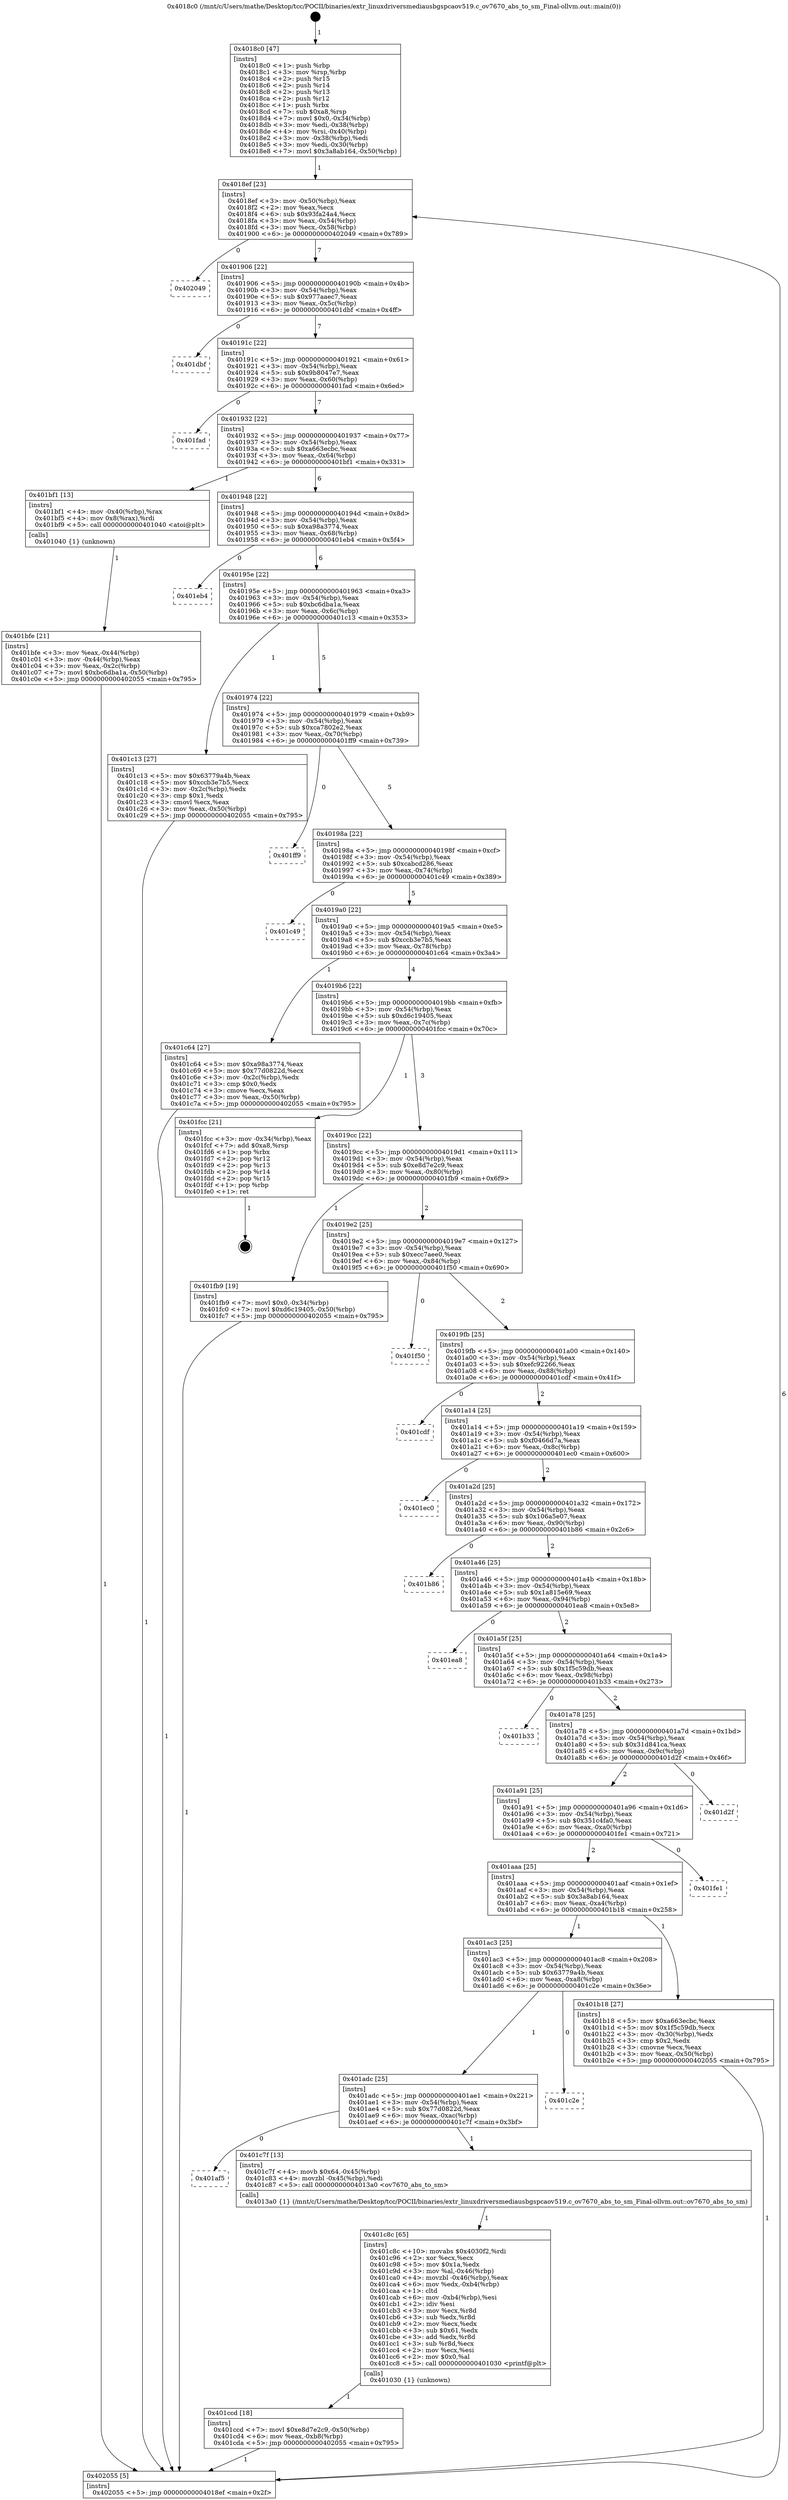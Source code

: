 digraph "0x4018c0" {
  label = "0x4018c0 (/mnt/c/Users/mathe/Desktop/tcc/POCII/binaries/extr_linuxdriversmediausbgspcaov519.c_ov7670_abs_to_sm_Final-ollvm.out::main(0))"
  labelloc = "t"
  node[shape=record]

  Entry [label="",width=0.3,height=0.3,shape=circle,fillcolor=black,style=filled]
  "0x4018ef" [label="{
     0x4018ef [23]\l
     | [instrs]\l
     &nbsp;&nbsp;0x4018ef \<+3\>: mov -0x50(%rbp),%eax\l
     &nbsp;&nbsp;0x4018f2 \<+2\>: mov %eax,%ecx\l
     &nbsp;&nbsp;0x4018f4 \<+6\>: sub $0x93fa24a4,%ecx\l
     &nbsp;&nbsp;0x4018fa \<+3\>: mov %eax,-0x54(%rbp)\l
     &nbsp;&nbsp;0x4018fd \<+3\>: mov %ecx,-0x58(%rbp)\l
     &nbsp;&nbsp;0x401900 \<+6\>: je 0000000000402049 \<main+0x789\>\l
  }"]
  "0x402049" [label="{
     0x402049\l
  }", style=dashed]
  "0x401906" [label="{
     0x401906 [22]\l
     | [instrs]\l
     &nbsp;&nbsp;0x401906 \<+5\>: jmp 000000000040190b \<main+0x4b\>\l
     &nbsp;&nbsp;0x40190b \<+3\>: mov -0x54(%rbp),%eax\l
     &nbsp;&nbsp;0x40190e \<+5\>: sub $0x977aaec7,%eax\l
     &nbsp;&nbsp;0x401913 \<+3\>: mov %eax,-0x5c(%rbp)\l
     &nbsp;&nbsp;0x401916 \<+6\>: je 0000000000401dbf \<main+0x4ff\>\l
  }"]
  Exit [label="",width=0.3,height=0.3,shape=circle,fillcolor=black,style=filled,peripheries=2]
  "0x401dbf" [label="{
     0x401dbf\l
  }", style=dashed]
  "0x40191c" [label="{
     0x40191c [22]\l
     | [instrs]\l
     &nbsp;&nbsp;0x40191c \<+5\>: jmp 0000000000401921 \<main+0x61\>\l
     &nbsp;&nbsp;0x401921 \<+3\>: mov -0x54(%rbp),%eax\l
     &nbsp;&nbsp;0x401924 \<+5\>: sub $0x9b8047e7,%eax\l
     &nbsp;&nbsp;0x401929 \<+3\>: mov %eax,-0x60(%rbp)\l
     &nbsp;&nbsp;0x40192c \<+6\>: je 0000000000401fad \<main+0x6ed\>\l
  }"]
  "0x401ccd" [label="{
     0x401ccd [18]\l
     | [instrs]\l
     &nbsp;&nbsp;0x401ccd \<+7\>: movl $0xe8d7e2c9,-0x50(%rbp)\l
     &nbsp;&nbsp;0x401cd4 \<+6\>: mov %eax,-0xb8(%rbp)\l
     &nbsp;&nbsp;0x401cda \<+5\>: jmp 0000000000402055 \<main+0x795\>\l
  }"]
  "0x401fad" [label="{
     0x401fad\l
  }", style=dashed]
  "0x401932" [label="{
     0x401932 [22]\l
     | [instrs]\l
     &nbsp;&nbsp;0x401932 \<+5\>: jmp 0000000000401937 \<main+0x77\>\l
     &nbsp;&nbsp;0x401937 \<+3\>: mov -0x54(%rbp),%eax\l
     &nbsp;&nbsp;0x40193a \<+5\>: sub $0xa663ecbc,%eax\l
     &nbsp;&nbsp;0x40193f \<+3\>: mov %eax,-0x64(%rbp)\l
     &nbsp;&nbsp;0x401942 \<+6\>: je 0000000000401bf1 \<main+0x331\>\l
  }"]
  "0x401c8c" [label="{
     0x401c8c [65]\l
     | [instrs]\l
     &nbsp;&nbsp;0x401c8c \<+10\>: movabs $0x4030f2,%rdi\l
     &nbsp;&nbsp;0x401c96 \<+2\>: xor %ecx,%ecx\l
     &nbsp;&nbsp;0x401c98 \<+5\>: mov $0x1a,%edx\l
     &nbsp;&nbsp;0x401c9d \<+3\>: mov %al,-0x46(%rbp)\l
     &nbsp;&nbsp;0x401ca0 \<+4\>: movzbl -0x46(%rbp),%eax\l
     &nbsp;&nbsp;0x401ca4 \<+6\>: mov %edx,-0xb4(%rbp)\l
     &nbsp;&nbsp;0x401caa \<+1\>: cltd\l
     &nbsp;&nbsp;0x401cab \<+6\>: mov -0xb4(%rbp),%esi\l
     &nbsp;&nbsp;0x401cb1 \<+2\>: idiv %esi\l
     &nbsp;&nbsp;0x401cb3 \<+3\>: mov %ecx,%r8d\l
     &nbsp;&nbsp;0x401cb6 \<+3\>: sub %edx,%r8d\l
     &nbsp;&nbsp;0x401cb9 \<+2\>: mov %ecx,%edx\l
     &nbsp;&nbsp;0x401cbb \<+3\>: sub $0x61,%edx\l
     &nbsp;&nbsp;0x401cbe \<+3\>: add %edx,%r8d\l
     &nbsp;&nbsp;0x401cc1 \<+3\>: sub %r8d,%ecx\l
     &nbsp;&nbsp;0x401cc4 \<+2\>: mov %ecx,%esi\l
     &nbsp;&nbsp;0x401cc6 \<+2\>: mov $0x0,%al\l
     &nbsp;&nbsp;0x401cc8 \<+5\>: call 0000000000401030 \<printf@plt\>\l
     | [calls]\l
     &nbsp;&nbsp;0x401030 \{1\} (unknown)\l
  }"]
  "0x401bf1" [label="{
     0x401bf1 [13]\l
     | [instrs]\l
     &nbsp;&nbsp;0x401bf1 \<+4\>: mov -0x40(%rbp),%rax\l
     &nbsp;&nbsp;0x401bf5 \<+4\>: mov 0x8(%rax),%rdi\l
     &nbsp;&nbsp;0x401bf9 \<+5\>: call 0000000000401040 \<atoi@plt\>\l
     | [calls]\l
     &nbsp;&nbsp;0x401040 \{1\} (unknown)\l
  }"]
  "0x401948" [label="{
     0x401948 [22]\l
     | [instrs]\l
     &nbsp;&nbsp;0x401948 \<+5\>: jmp 000000000040194d \<main+0x8d\>\l
     &nbsp;&nbsp;0x40194d \<+3\>: mov -0x54(%rbp),%eax\l
     &nbsp;&nbsp;0x401950 \<+5\>: sub $0xa98a3774,%eax\l
     &nbsp;&nbsp;0x401955 \<+3\>: mov %eax,-0x68(%rbp)\l
     &nbsp;&nbsp;0x401958 \<+6\>: je 0000000000401eb4 \<main+0x5f4\>\l
  }"]
  "0x401af5" [label="{
     0x401af5\l
  }", style=dashed]
  "0x401eb4" [label="{
     0x401eb4\l
  }", style=dashed]
  "0x40195e" [label="{
     0x40195e [22]\l
     | [instrs]\l
     &nbsp;&nbsp;0x40195e \<+5\>: jmp 0000000000401963 \<main+0xa3\>\l
     &nbsp;&nbsp;0x401963 \<+3\>: mov -0x54(%rbp),%eax\l
     &nbsp;&nbsp;0x401966 \<+5\>: sub $0xbc6dba1a,%eax\l
     &nbsp;&nbsp;0x40196b \<+3\>: mov %eax,-0x6c(%rbp)\l
     &nbsp;&nbsp;0x40196e \<+6\>: je 0000000000401c13 \<main+0x353\>\l
  }"]
  "0x401c7f" [label="{
     0x401c7f [13]\l
     | [instrs]\l
     &nbsp;&nbsp;0x401c7f \<+4\>: movb $0x64,-0x45(%rbp)\l
     &nbsp;&nbsp;0x401c83 \<+4\>: movzbl -0x45(%rbp),%edi\l
     &nbsp;&nbsp;0x401c87 \<+5\>: call 00000000004013a0 \<ov7670_abs_to_sm\>\l
     | [calls]\l
     &nbsp;&nbsp;0x4013a0 \{1\} (/mnt/c/Users/mathe/Desktop/tcc/POCII/binaries/extr_linuxdriversmediausbgspcaov519.c_ov7670_abs_to_sm_Final-ollvm.out::ov7670_abs_to_sm)\l
  }"]
  "0x401c13" [label="{
     0x401c13 [27]\l
     | [instrs]\l
     &nbsp;&nbsp;0x401c13 \<+5\>: mov $0x63779a4b,%eax\l
     &nbsp;&nbsp;0x401c18 \<+5\>: mov $0xccb3e7b5,%ecx\l
     &nbsp;&nbsp;0x401c1d \<+3\>: mov -0x2c(%rbp),%edx\l
     &nbsp;&nbsp;0x401c20 \<+3\>: cmp $0x1,%edx\l
     &nbsp;&nbsp;0x401c23 \<+3\>: cmovl %ecx,%eax\l
     &nbsp;&nbsp;0x401c26 \<+3\>: mov %eax,-0x50(%rbp)\l
     &nbsp;&nbsp;0x401c29 \<+5\>: jmp 0000000000402055 \<main+0x795\>\l
  }"]
  "0x401974" [label="{
     0x401974 [22]\l
     | [instrs]\l
     &nbsp;&nbsp;0x401974 \<+5\>: jmp 0000000000401979 \<main+0xb9\>\l
     &nbsp;&nbsp;0x401979 \<+3\>: mov -0x54(%rbp),%eax\l
     &nbsp;&nbsp;0x40197c \<+5\>: sub $0xca7802e2,%eax\l
     &nbsp;&nbsp;0x401981 \<+3\>: mov %eax,-0x70(%rbp)\l
     &nbsp;&nbsp;0x401984 \<+6\>: je 0000000000401ff9 \<main+0x739\>\l
  }"]
  "0x401adc" [label="{
     0x401adc [25]\l
     | [instrs]\l
     &nbsp;&nbsp;0x401adc \<+5\>: jmp 0000000000401ae1 \<main+0x221\>\l
     &nbsp;&nbsp;0x401ae1 \<+3\>: mov -0x54(%rbp),%eax\l
     &nbsp;&nbsp;0x401ae4 \<+5\>: sub $0x77d0822d,%eax\l
     &nbsp;&nbsp;0x401ae9 \<+6\>: mov %eax,-0xac(%rbp)\l
     &nbsp;&nbsp;0x401aef \<+6\>: je 0000000000401c7f \<main+0x3bf\>\l
  }"]
  "0x401ff9" [label="{
     0x401ff9\l
  }", style=dashed]
  "0x40198a" [label="{
     0x40198a [22]\l
     | [instrs]\l
     &nbsp;&nbsp;0x40198a \<+5\>: jmp 000000000040198f \<main+0xcf\>\l
     &nbsp;&nbsp;0x40198f \<+3\>: mov -0x54(%rbp),%eax\l
     &nbsp;&nbsp;0x401992 \<+5\>: sub $0xcabcd286,%eax\l
     &nbsp;&nbsp;0x401997 \<+3\>: mov %eax,-0x74(%rbp)\l
     &nbsp;&nbsp;0x40199a \<+6\>: je 0000000000401c49 \<main+0x389\>\l
  }"]
  "0x401c2e" [label="{
     0x401c2e\l
  }", style=dashed]
  "0x401c49" [label="{
     0x401c49\l
  }", style=dashed]
  "0x4019a0" [label="{
     0x4019a0 [22]\l
     | [instrs]\l
     &nbsp;&nbsp;0x4019a0 \<+5\>: jmp 00000000004019a5 \<main+0xe5\>\l
     &nbsp;&nbsp;0x4019a5 \<+3\>: mov -0x54(%rbp),%eax\l
     &nbsp;&nbsp;0x4019a8 \<+5\>: sub $0xccb3e7b5,%eax\l
     &nbsp;&nbsp;0x4019ad \<+3\>: mov %eax,-0x78(%rbp)\l
     &nbsp;&nbsp;0x4019b0 \<+6\>: je 0000000000401c64 \<main+0x3a4\>\l
  }"]
  "0x401bfe" [label="{
     0x401bfe [21]\l
     | [instrs]\l
     &nbsp;&nbsp;0x401bfe \<+3\>: mov %eax,-0x44(%rbp)\l
     &nbsp;&nbsp;0x401c01 \<+3\>: mov -0x44(%rbp),%eax\l
     &nbsp;&nbsp;0x401c04 \<+3\>: mov %eax,-0x2c(%rbp)\l
     &nbsp;&nbsp;0x401c07 \<+7\>: movl $0xbc6dba1a,-0x50(%rbp)\l
     &nbsp;&nbsp;0x401c0e \<+5\>: jmp 0000000000402055 \<main+0x795\>\l
  }"]
  "0x401c64" [label="{
     0x401c64 [27]\l
     | [instrs]\l
     &nbsp;&nbsp;0x401c64 \<+5\>: mov $0xa98a3774,%eax\l
     &nbsp;&nbsp;0x401c69 \<+5\>: mov $0x77d0822d,%ecx\l
     &nbsp;&nbsp;0x401c6e \<+3\>: mov -0x2c(%rbp),%edx\l
     &nbsp;&nbsp;0x401c71 \<+3\>: cmp $0x0,%edx\l
     &nbsp;&nbsp;0x401c74 \<+3\>: cmove %ecx,%eax\l
     &nbsp;&nbsp;0x401c77 \<+3\>: mov %eax,-0x50(%rbp)\l
     &nbsp;&nbsp;0x401c7a \<+5\>: jmp 0000000000402055 \<main+0x795\>\l
  }"]
  "0x4019b6" [label="{
     0x4019b6 [22]\l
     | [instrs]\l
     &nbsp;&nbsp;0x4019b6 \<+5\>: jmp 00000000004019bb \<main+0xfb\>\l
     &nbsp;&nbsp;0x4019bb \<+3\>: mov -0x54(%rbp),%eax\l
     &nbsp;&nbsp;0x4019be \<+5\>: sub $0xd6c19405,%eax\l
     &nbsp;&nbsp;0x4019c3 \<+3\>: mov %eax,-0x7c(%rbp)\l
     &nbsp;&nbsp;0x4019c6 \<+6\>: je 0000000000401fcc \<main+0x70c\>\l
  }"]
  "0x4018c0" [label="{
     0x4018c0 [47]\l
     | [instrs]\l
     &nbsp;&nbsp;0x4018c0 \<+1\>: push %rbp\l
     &nbsp;&nbsp;0x4018c1 \<+3\>: mov %rsp,%rbp\l
     &nbsp;&nbsp;0x4018c4 \<+2\>: push %r15\l
     &nbsp;&nbsp;0x4018c6 \<+2\>: push %r14\l
     &nbsp;&nbsp;0x4018c8 \<+2\>: push %r13\l
     &nbsp;&nbsp;0x4018ca \<+2\>: push %r12\l
     &nbsp;&nbsp;0x4018cc \<+1\>: push %rbx\l
     &nbsp;&nbsp;0x4018cd \<+7\>: sub $0xa8,%rsp\l
     &nbsp;&nbsp;0x4018d4 \<+7\>: movl $0x0,-0x34(%rbp)\l
     &nbsp;&nbsp;0x4018db \<+3\>: mov %edi,-0x38(%rbp)\l
     &nbsp;&nbsp;0x4018de \<+4\>: mov %rsi,-0x40(%rbp)\l
     &nbsp;&nbsp;0x4018e2 \<+3\>: mov -0x38(%rbp),%edi\l
     &nbsp;&nbsp;0x4018e5 \<+3\>: mov %edi,-0x30(%rbp)\l
     &nbsp;&nbsp;0x4018e8 \<+7\>: movl $0x3a8ab164,-0x50(%rbp)\l
  }"]
  "0x401fcc" [label="{
     0x401fcc [21]\l
     | [instrs]\l
     &nbsp;&nbsp;0x401fcc \<+3\>: mov -0x34(%rbp),%eax\l
     &nbsp;&nbsp;0x401fcf \<+7\>: add $0xa8,%rsp\l
     &nbsp;&nbsp;0x401fd6 \<+1\>: pop %rbx\l
     &nbsp;&nbsp;0x401fd7 \<+2\>: pop %r12\l
     &nbsp;&nbsp;0x401fd9 \<+2\>: pop %r13\l
     &nbsp;&nbsp;0x401fdb \<+2\>: pop %r14\l
     &nbsp;&nbsp;0x401fdd \<+2\>: pop %r15\l
     &nbsp;&nbsp;0x401fdf \<+1\>: pop %rbp\l
     &nbsp;&nbsp;0x401fe0 \<+1\>: ret\l
  }"]
  "0x4019cc" [label="{
     0x4019cc [22]\l
     | [instrs]\l
     &nbsp;&nbsp;0x4019cc \<+5\>: jmp 00000000004019d1 \<main+0x111\>\l
     &nbsp;&nbsp;0x4019d1 \<+3\>: mov -0x54(%rbp),%eax\l
     &nbsp;&nbsp;0x4019d4 \<+5\>: sub $0xe8d7e2c9,%eax\l
     &nbsp;&nbsp;0x4019d9 \<+3\>: mov %eax,-0x80(%rbp)\l
     &nbsp;&nbsp;0x4019dc \<+6\>: je 0000000000401fb9 \<main+0x6f9\>\l
  }"]
  "0x402055" [label="{
     0x402055 [5]\l
     | [instrs]\l
     &nbsp;&nbsp;0x402055 \<+5\>: jmp 00000000004018ef \<main+0x2f\>\l
  }"]
  "0x401fb9" [label="{
     0x401fb9 [19]\l
     | [instrs]\l
     &nbsp;&nbsp;0x401fb9 \<+7\>: movl $0x0,-0x34(%rbp)\l
     &nbsp;&nbsp;0x401fc0 \<+7\>: movl $0xd6c19405,-0x50(%rbp)\l
     &nbsp;&nbsp;0x401fc7 \<+5\>: jmp 0000000000402055 \<main+0x795\>\l
  }"]
  "0x4019e2" [label="{
     0x4019e2 [25]\l
     | [instrs]\l
     &nbsp;&nbsp;0x4019e2 \<+5\>: jmp 00000000004019e7 \<main+0x127\>\l
     &nbsp;&nbsp;0x4019e7 \<+3\>: mov -0x54(%rbp),%eax\l
     &nbsp;&nbsp;0x4019ea \<+5\>: sub $0xecc7aee0,%eax\l
     &nbsp;&nbsp;0x4019ef \<+6\>: mov %eax,-0x84(%rbp)\l
     &nbsp;&nbsp;0x4019f5 \<+6\>: je 0000000000401f50 \<main+0x690\>\l
  }"]
  "0x401ac3" [label="{
     0x401ac3 [25]\l
     | [instrs]\l
     &nbsp;&nbsp;0x401ac3 \<+5\>: jmp 0000000000401ac8 \<main+0x208\>\l
     &nbsp;&nbsp;0x401ac8 \<+3\>: mov -0x54(%rbp),%eax\l
     &nbsp;&nbsp;0x401acb \<+5\>: sub $0x63779a4b,%eax\l
     &nbsp;&nbsp;0x401ad0 \<+6\>: mov %eax,-0xa8(%rbp)\l
     &nbsp;&nbsp;0x401ad6 \<+6\>: je 0000000000401c2e \<main+0x36e\>\l
  }"]
  "0x401f50" [label="{
     0x401f50\l
  }", style=dashed]
  "0x4019fb" [label="{
     0x4019fb [25]\l
     | [instrs]\l
     &nbsp;&nbsp;0x4019fb \<+5\>: jmp 0000000000401a00 \<main+0x140\>\l
     &nbsp;&nbsp;0x401a00 \<+3\>: mov -0x54(%rbp),%eax\l
     &nbsp;&nbsp;0x401a03 \<+5\>: sub $0xefc92266,%eax\l
     &nbsp;&nbsp;0x401a08 \<+6\>: mov %eax,-0x88(%rbp)\l
     &nbsp;&nbsp;0x401a0e \<+6\>: je 0000000000401cdf \<main+0x41f\>\l
  }"]
  "0x401b18" [label="{
     0x401b18 [27]\l
     | [instrs]\l
     &nbsp;&nbsp;0x401b18 \<+5\>: mov $0xa663ecbc,%eax\l
     &nbsp;&nbsp;0x401b1d \<+5\>: mov $0x1f5c59db,%ecx\l
     &nbsp;&nbsp;0x401b22 \<+3\>: mov -0x30(%rbp),%edx\l
     &nbsp;&nbsp;0x401b25 \<+3\>: cmp $0x2,%edx\l
     &nbsp;&nbsp;0x401b28 \<+3\>: cmovne %ecx,%eax\l
     &nbsp;&nbsp;0x401b2b \<+3\>: mov %eax,-0x50(%rbp)\l
     &nbsp;&nbsp;0x401b2e \<+5\>: jmp 0000000000402055 \<main+0x795\>\l
  }"]
  "0x401cdf" [label="{
     0x401cdf\l
  }", style=dashed]
  "0x401a14" [label="{
     0x401a14 [25]\l
     | [instrs]\l
     &nbsp;&nbsp;0x401a14 \<+5\>: jmp 0000000000401a19 \<main+0x159\>\l
     &nbsp;&nbsp;0x401a19 \<+3\>: mov -0x54(%rbp),%eax\l
     &nbsp;&nbsp;0x401a1c \<+5\>: sub $0xf0466d7a,%eax\l
     &nbsp;&nbsp;0x401a21 \<+6\>: mov %eax,-0x8c(%rbp)\l
     &nbsp;&nbsp;0x401a27 \<+6\>: je 0000000000401ec0 \<main+0x600\>\l
  }"]
  "0x401aaa" [label="{
     0x401aaa [25]\l
     | [instrs]\l
     &nbsp;&nbsp;0x401aaa \<+5\>: jmp 0000000000401aaf \<main+0x1ef\>\l
     &nbsp;&nbsp;0x401aaf \<+3\>: mov -0x54(%rbp),%eax\l
     &nbsp;&nbsp;0x401ab2 \<+5\>: sub $0x3a8ab164,%eax\l
     &nbsp;&nbsp;0x401ab7 \<+6\>: mov %eax,-0xa4(%rbp)\l
     &nbsp;&nbsp;0x401abd \<+6\>: je 0000000000401b18 \<main+0x258\>\l
  }"]
  "0x401ec0" [label="{
     0x401ec0\l
  }", style=dashed]
  "0x401a2d" [label="{
     0x401a2d [25]\l
     | [instrs]\l
     &nbsp;&nbsp;0x401a2d \<+5\>: jmp 0000000000401a32 \<main+0x172\>\l
     &nbsp;&nbsp;0x401a32 \<+3\>: mov -0x54(%rbp),%eax\l
     &nbsp;&nbsp;0x401a35 \<+5\>: sub $0x106a5e07,%eax\l
     &nbsp;&nbsp;0x401a3a \<+6\>: mov %eax,-0x90(%rbp)\l
     &nbsp;&nbsp;0x401a40 \<+6\>: je 0000000000401b86 \<main+0x2c6\>\l
  }"]
  "0x401fe1" [label="{
     0x401fe1\l
  }", style=dashed]
  "0x401b86" [label="{
     0x401b86\l
  }", style=dashed]
  "0x401a46" [label="{
     0x401a46 [25]\l
     | [instrs]\l
     &nbsp;&nbsp;0x401a46 \<+5\>: jmp 0000000000401a4b \<main+0x18b\>\l
     &nbsp;&nbsp;0x401a4b \<+3\>: mov -0x54(%rbp),%eax\l
     &nbsp;&nbsp;0x401a4e \<+5\>: sub $0x1a815e69,%eax\l
     &nbsp;&nbsp;0x401a53 \<+6\>: mov %eax,-0x94(%rbp)\l
     &nbsp;&nbsp;0x401a59 \<+6\>: je 0000000000401ea8 \<main+0x5e8\>\l
  }"]
  "0x401a91" [label="{
     0x401a91 [25]\l
     | [instrs]\l
     &nbsp;&nbsp;0x401a91 \<+5\>: jmp 0000000000401a96 \<main+0x1d6\>\l
     &nbsp;&nbsp;0x401a96 \<+3\>: mov -0x54(%rbp),%eax\l
     &nbsp;&nbsp;0x401a99 \<+5\>: sub $0x351c4fa0,%eax\l
     &nbsp;&nbsp;0x401a9e \<+6\>: mov %eax,-0xa0(%rbp)\l
     &nbsp;&nbsp;0x401aa4 \<+6\>: je 0000000000401fe1 \<main+0x721\>\l
  }"]
  "0x401ea8" [label="{
     0x401ea8\l
  }", style=dashed]
  "0x401a5f" [label="{
     0x401a5f [25]\l
     | [instrs]\l
     &nbsp;&nbsp;0x401a5f \<+5\>: jmp 0000000000401a64 \<main+0x1a4\>\l
     &nbsp;&nbsp;0x401a64 \<+3\>: mov -0x54(%rbp),%eax\l
     &nbsp;&nbsp;0x401a67 \<+5\>: sub $0x1f5c59db,%eax\l
     &nbsp;&nbsp;0x401a6c \<+6\>: mov %eax,-0x98(%rbp)\l
     &nbsp;&nbsp;0x401a72 \<+6\>: je 0000000000401b33 \<main+0x273\>\l
  }"]
  "0x401d2f" [label="{
     0x401d2f\l
  }", style=dashed]
  "0x401b33" [label="{
     0x401b33\l
  }", style=dashed]
  "0x401a78" [label="{
     0x401a78 [25]\l
     | [instrs]\l
     &nbsp;&nbsp;0x401a78 \<+5\>: jmp 0000000000401a7d \<main+0x1bd\>\l
     &nbsp;&nbsp;0x401a7d \<+3\>: mov -0x54(%rbp),%eax\l
     &nbsp;&nbsp;0x401a80 \<+5\>: sub $0x31d841ca,%eax\l
     &nbsp;&nbsp;0x401a85 \<+6\>: mov %eax,-0x9c(%rbp)\l
     &nbsp;&nbsp;0x401a8b \<+6\>: je 0000000000401d2f \<main+0x46f\>\l
  }"]
  Entry -> "0x4018c0" [label=" 1"]
  "0x4018ef" -> "0x402049" [label=" 0"]
  "0x4018ef" -> "0x401906" [label=" 7"]
  "0x401fcc" -> Exit [label=" 1"]
  "0x401906" -> "0x401dbf" [label=" 0"]
  "0x401906" -> "0x40191c" [label=" 7"]
  "0x401fb9" -> "0x402055" [label=" 1"]
  "0x40191c" -> "0x401fad" [label=" 0"]
  "0x40191c" -> "0x401932" [label=" 7"]
  "0x401ccd" -> "0x402055" [label=" 1"]
  "0x401932" -> "0x401bf1" [label=" 1"]
  "0x401932" -> "0x401948" [label=" 6"]
  "0x401c8c" -> "0x401ccd" [label=" 1"]
  "0x401948" -> "0x401eb4" [label=" 0"]
  "0x401948" -> "0x40195e" [label=" 6"]
  "0x401c7f" -> "0x401c8c" [label=" 1"]
  "0x40195e" -> "0x401c13" [label=" 1"]
  "0x40195e" -> "0x401974" [label=" 5"]
  "0x401adc" -> "0x401af5" [label=" 0"]
  "0x401974" -> "0x401ff9" [label=" 0"]
  "0x401974" -> "0x40198a" [label=" 5"]
  "0x401adc" -> "0x401c7f" [label=" 1"]
  "0x40198a" -> "0x401c49" [label=" 0"]
  "0x40198a" -> "0x4019a0" [label=" 5"]
  "0x401ac3" -> "0x401adc" [label=" 1"]
  "0x4019a0" -> "0x401c64" [label=" 1"]
  "0x4019a0" -> "0x4019b6" [label=" 4"]
  "0x401ac3" -> "0x401c2e" [label=" 0"]
  "0x4019b6" -> "0x401fcc" [label=" 1"]
  "0x4019b6" -> "0x4019cc" [label=" 3"]
  "0x401c64" -> "0x402055" [label=" 1"]
  "0x4019cc" -> "0x401fb9" [label=" 1"]
  "0x4019cc" -> "0x4019e2" [label=" 2"]
  "0x401c13" -> "0x402055" [label=" 1"]
  "0x4019e2" -> "0x401f50" [label=" 0"]
  "0x4019e2" -> "0x4019fb" [label=" 2"]
  "0x401bfe" -> "0x402055" [label=" 1"]
  "0x4019fb" -> "0x401cdf" [label=" 0"]
  "0x4019fb" -> "0x401a14" [label=" 2"]
  "0x401bf1" -> "0x401bfe" [label=" 1"]
  "0x401a14" -> "0x401ec0" [label=" 0"]
  "0x401a14" -> "0x401a2d" [label=" 2"]
  "0x4018c0" -> "0x4018ef" [label=" 1"]
  "0x401a2d" -> "0x401b86" [label=" 0"]
  "0x401a2d" -> "0x401a46" [label=" 2"]
  "0x401b18" -> "0x402055" [label=" 1"]
  "0x401a46" -> "0x401ea8" [label=" 0"]
  "0x401a46" -> "0x401a5f" [label=" 2"]
  "0x401aaa" -> "0x401b18" [label=" 1"]
  "0x401a5f" -> "0x401b33" [label=" 0"]
  "0x401a5f" -> "0x401a78" [label=" 2"]
  "0x402055" -> "0x4018ef" [label=" 6"]
  "0x401a78" -> "0x401d2f" [label=" 0"]
  "0x401a78" -> "0x401a91" [label=" 2"]
  "0x401aaa" -> "0x401ac3" [label=" 1"]
  "0x401a91" -> "0x401fe1" [label=" 0"]
  "0x401a91" -> "0x401aaa" [label=" 2"]
}
